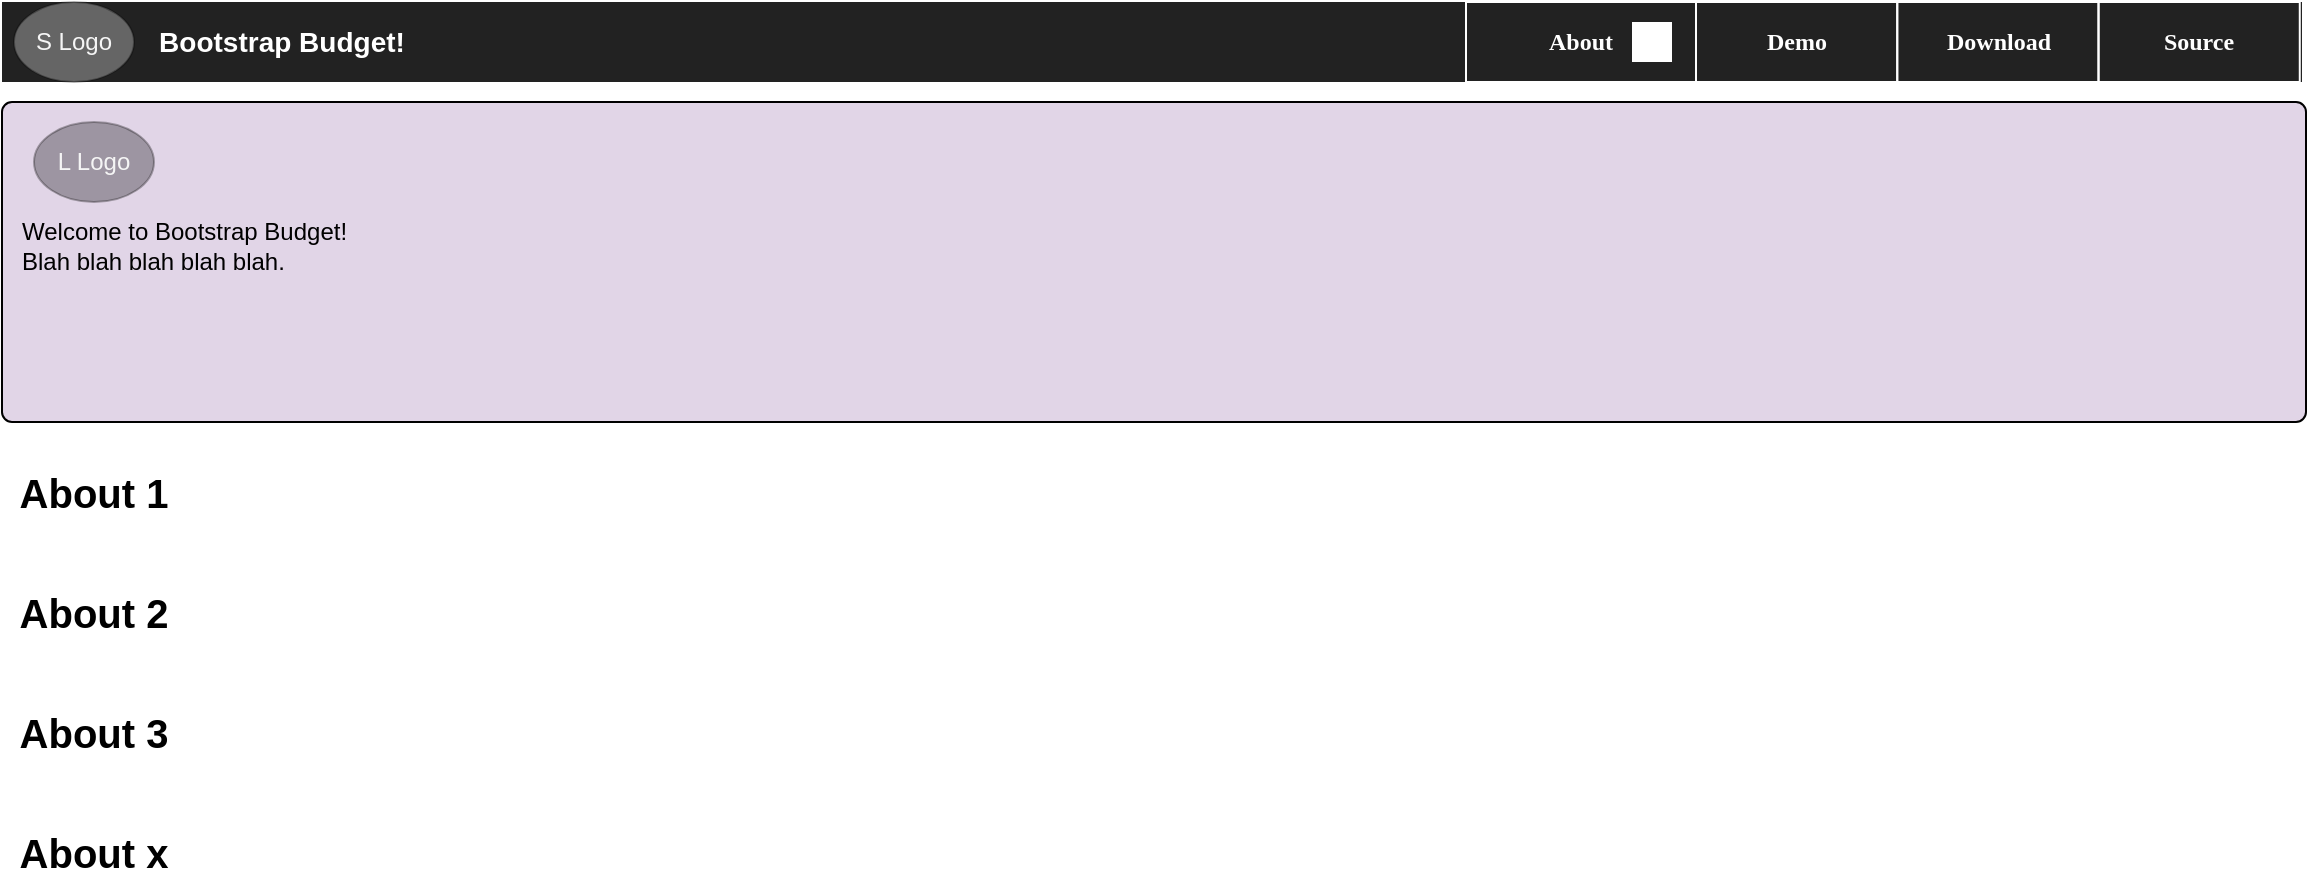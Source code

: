 <mxfile version="13.7.7" type="github">
  <diagram name="Page-1" id="c9db0220-8083-56f3-ca83-edcdcd058819">
    <mxGraphModel dx="1182" dy="732" grid="1" gridSize="10" guides="1" tooltips="1" connect="1" arrows="1" fold="1" page="1" pageScale="1.5" pageWidth="826" pageHeight="1169" background="#ffffff" math="0" shadow="0">
      <root>
        <mxCell id="0" style=";html=1;" />
        <mxCell id="1" style=";html=1;" parent="0" />
        <mxCell id="3d76a8aef4d5c911-1" value="" style="html=1;shadow=0;dashed=0;shape=mxgraph.bootstrap.rect;fillColor=#222222;strokeColor=none;whiteSpace=wrap;rounded=0;fontSize=12;fontColor=#000000;align=center;fontStyle=1;" parent="1" vertex="1">
          <mxGeometry x="38" y="70" width="1150" height="40" as="geometry" />
        </mxCell>
        <mxCell id="3d76a8aef4d5c911-2" value="Bootstrap Budget!" style="html=1;shadow=0;dashed=0;fillColor=none;strokeColor=none;shape=mxgraph.bootstrap.rect;fontSize=14;whiteSpace=wrap;fontStyle=1;fontColor=#FFFFFF;" parent="3d76a8aef4d5c911-1" vertex="1">
          <mxGeometry x="65" width="150" height="40" as="geometry" />
        </mxCell>
        <mxCell id="3d76a8aef4d5c911-7" value="About" style="html=1;shadow=0;dashed=0;fillColor=none;shape=mxgraph.bootstrap.rect;whiteSpace=wrap;strokeColor=#FFFFFF;fontColor=#FFFFFF;fontStyle=1;fontFamily=Verdana;" parent="3d76a8aef4d5c911-1" vertex="1">
          <mxGeometry x="732" width="115" height="40" as="geometry" />
        </mxCell>
        <mxCell id="3d76a8aef4d5c911-8" value="Demo" style="html=1;shadow=0;dashed=0;fillColor=none;shape=mxgraph.bootstrap.rect;whiteSpace=wrap;fontColor=#FFFFFF;strokeColor=#FFFFFF;fontStyle=1;fontFamily=Verdana;" parent="3d76a8aef4d5c911-1" vertex="1">
          <mxGeometry x="847" width="100.625" height="40" as="geometry" />
        </mxCell>
        <mxCell id="Nner8vEzbAquBmYjIafv-1" value="S Logo" style="ellipse;whiteSpace=wrap;html=1;opacity=30;fontColor=#F5F5F5;" parent="3d76a8aef4d5c911-1" vertex="1">
          <mxGeometry x="6" width="60" height="40" as="geometry" />
        </mxCell>
        <mxCell id="Nner8vEzbAquBmYjIafv-2" value="Download" style="html=1;shadow=0;dashed=0;fillColor=none;shape=mxgraph.bootstrap.rect;whiteSpace=wrap;fontColor=#FFFFFF;strokeColor=#FFFFFF;fontStyle=1;fontFamily=Verdana;" parent="3d76a8aef4d5c911-1" vertex="1">
          <mxGeometry x="947.63" width="100.625" height="40" as="geometry" />
        </mxCell>
        <mxCell id="Nner8vEzbAquBmYjIafv-3" value="Source" style="html=1;shadow=0;dashed=0;fillColor=none;shape=mxgraph.bootstrap.rect;whiteSpace=wrap;fontColor=#FFFFFF;strokeColor=#FFFFFF;fontStyle=1;fontFamily=Verdana;" parent="3d76a8aef4d5c911-1" vertex="1">
          <mxGeometry x="1048.26" width="100.625" height="40" as="geometry" />
        </mxCell>
        <mxCell id="LN3bLIRxrWIpqtee3YO_-4" value="" style="shape=image;html=1;verticalAlign=top;verticalLabelPosition=bottom;labelBackgroundColor=#ffffff;imageAspect=0;aspect=fixed;image=https://cdn2.iconfinder.com/data/icons/navigation-set-arrows-part-two/32/Arrow_Drop_Down-128.png;imageBackground=#FFFFFF;" vertex="1" parent="3d76a8aef4d5c911-1">
          <mxGeometry x="815" y="10" width="20" height="20" as="geometry" />
        </mxCell>
        <mxCell id="3d76a8aef4d5c911-24" value="&lt;br&gt;&lt;br&gt;&lt;br&gt;Welcome to Bootstrap Budget!&lt;br&gt;Blah blah blah blah blah." style="html=1;shadow=0;dashed=0;shape=mxgraph.bootstrap.rrect;rSize=5;fontSize=12;align=left;spacing=10;verticalAlign=top;whiteSpace=wrap;rounded=0;fillColor=#E1D5E7;" parent="1" vertex="1">
          <mxGeometry x="38" y="120" width="1152" height="160" as="geometry" />
        </mxCell>
        <mxCell id="LN3bLIRxrWIpqtee3YO_-5" value="&lt;b&gt;&lt;font style=&quot;font-size: 20px&quot;&gt;About 1&lt;/font&gt;&lt;/b&gt;" style="text;html=1;strokeColor=none;fillColor=none;align=center;verticalAlign=middle;whiteSpace=wrap;rounded=0;" vertex="1" parent="1">
          <mxGeometry x="38" y="300" width="92" height="30" as="geometry" />
        </mxCell>
        <mxCell id="LN3bLIRxrWIpqtee3YO_-6" value="&lt;b&gt;&lt;font style=&quot;font-size: 20px&quot;&gt;About 2&lt;/font&gt;&lt;/b&gt;" style="text;html=1;strokeColor=none;fillColor=none;align=center;verticalAlign=middle;whiteSpace=wrap;rounded=0;" vertex="1" parent="1">
          <mxGeometry x="38" y="360" width="92" height="30" as="geometry" />
        </mxCell>
        <mxCell id="LN3bLIRxrWIpqtee3YO_-7" value="&lt;b&gt;&lt;font style=&quot;font-size: 20px&quot;&gt;About 3&lt;/font&gt;&lt;/b&gt;" style="text;html=1;strokeColor=none;fillColor=none;align=center;verticalAlign=middle;whiteSpace=wrap;rounded=0;" vertex="1" parent="1">
          <mxGeometry x="38" y="420" width="92" height="30" as="geometry" />
        </mxCell>
        <mxCell id="LN3bLIRxrWIpqtee3YO_-8" value="&lt;b&gt;&lt;font style=&quot;font-size: 20px&quot;&gt;About x&lt;/font&gt;&lt;/b&gt;" style="text;html=1;strokeColor=none;fillColor=none;align=center;verticalAlign=middle;whiteSpace=wrap;rounded=0;" vertex="1" parent="1">
          <mxGeometry x="38" y="480" width="92" height="30" as="geometry" />
        </mxCell>
        <mxCell id="LN3bLIRxrWIpqtee3YO_-17" value="L Logo" style="ellipse;whiteSpace=wrap;html=1;opacity=30;fontColor=#F5F5F5;fillColor=#000000;" vertex="1" parent="1">
          <mxGeometry x="54" y="130" width="60" height="40" as="geometry" />
        </mxCell>
      </root>
    </mxGraphModel>
  </diagram>
</mxfile>
